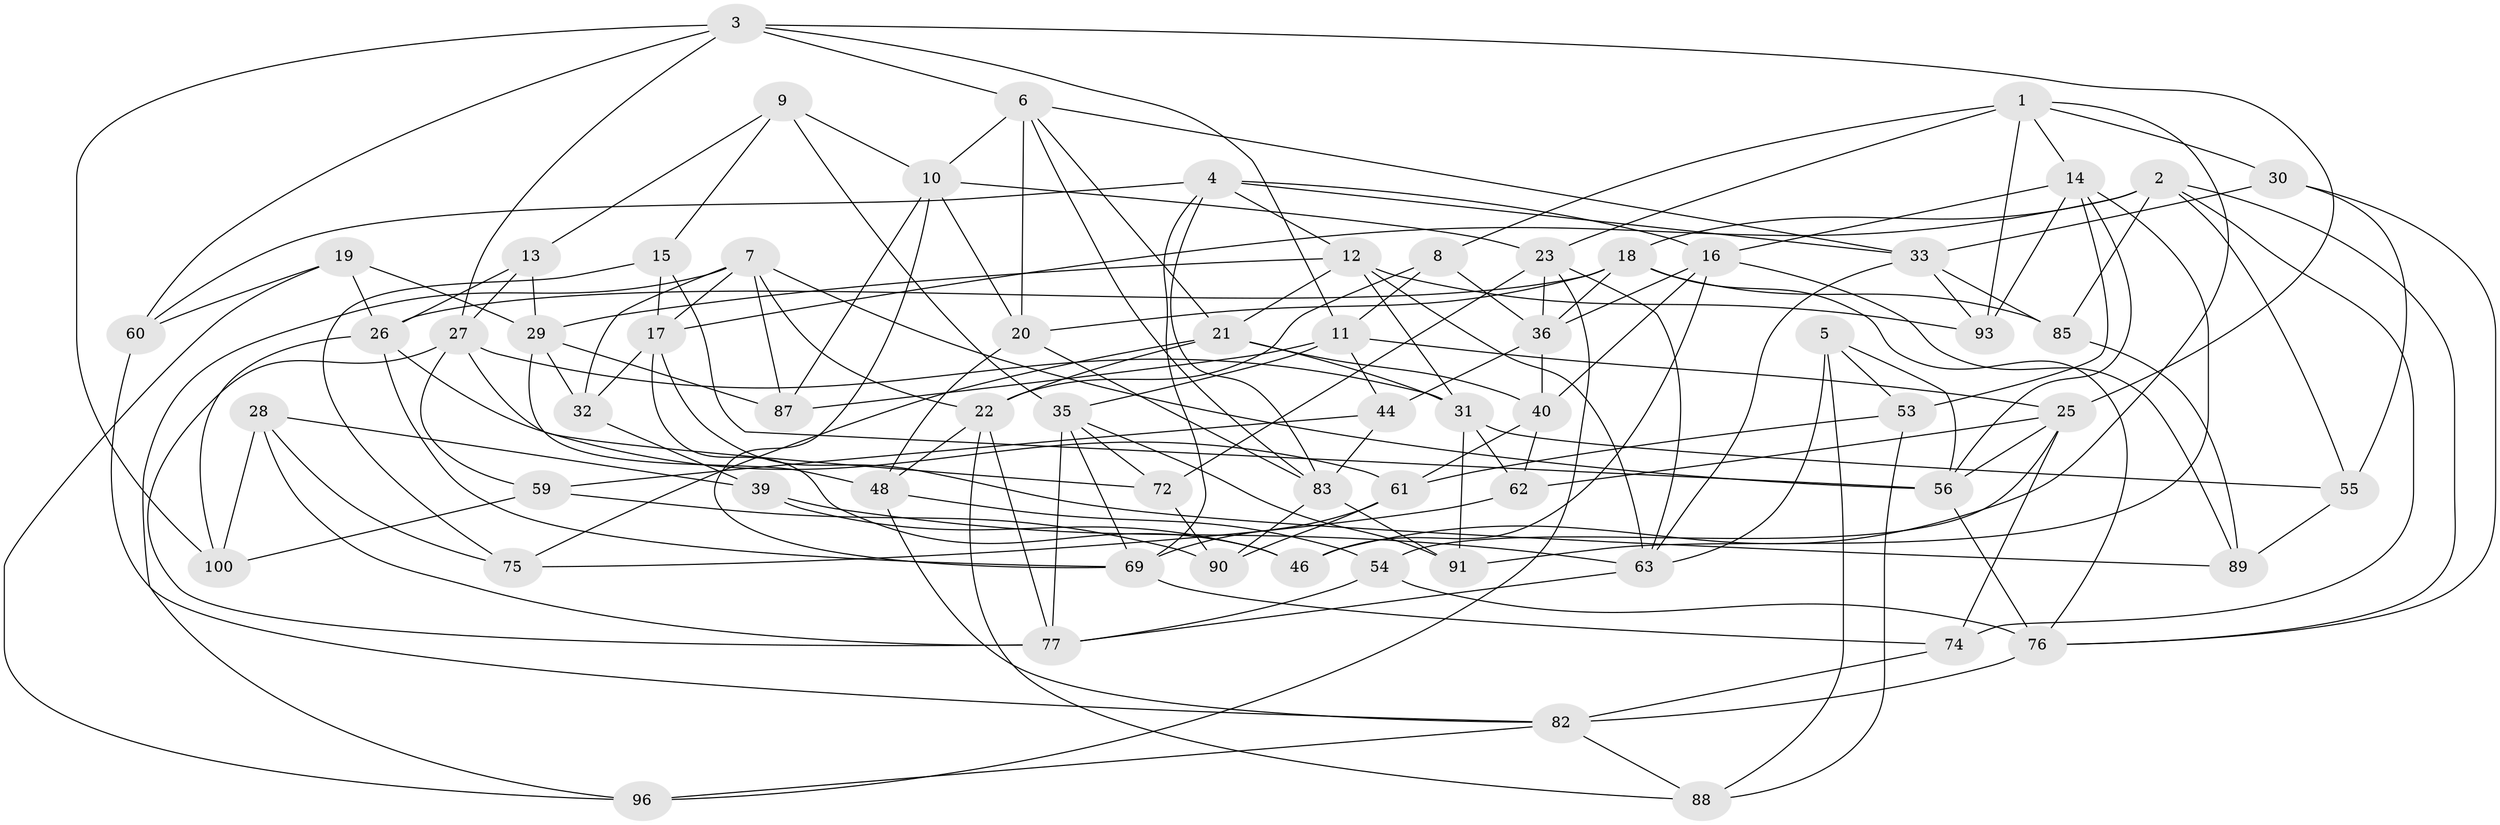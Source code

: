 // original degree distribution, {4: 1.0}
// Generated by graph-tools (version 1.1) at 2025/39/02/21/25 10:39:01]
// undirected, 65 vertices, 163 edges
graph export_dot {
graph [start="1"]
  node [color=gray90,style=filled];
  1 [super="+65"];
  2 [super="+64"];
  3 [super="+95"];
  4 [super="+80"];
  5;
  6 [super="+49"];
  7 [super="+41"];
  8;
  9;
  10 [super="+57"];
  11 [super="+34"];
  12 [super="+50"];
  13;
  14 [super="+68"];
  15;
  16 [super="+47"];
  17 [super="+98"];
  18 [super="+51"];
  19;
  20 [super="+45"];
  21 [super="+24"];
  22 [super="+42"];
  23 [super="+66"];
  25 [super="+38"];
  26 [super="+99"];
  27 [super="+52"];
  28;
  29 [super="+78"];
  30;
  31 [super="+37"];
  32;
  33 [super="+43"];
  35 [super="+86"];
  36 [super="+73"];
  39;
  40 [super="+70"];
  44;
  46;
  48 [super="+67"];
  53;
  54;
  55;
  56 [super="+58"];
  59;
  60;
  61 [super="+84"];
  62;
  63 [super="+81"];
  69 [super="+71"];
  72;
  74;
  75;
  76 [super="+79"];
  77 [super="+94"];
  82 [super="+97"];
  83 [super="+92"];
  85;
  87;
  88;
  89;
  90;
  91;
  93;
  96;
  100;
  1 -- 14;
  1 -- 8;
  1 -- 23;
  1 -- 93;
  1 -- 46;
  1 -- 30;
  2 -- 17;
  2 -- 76;
  2 -- 85;
  2 -- 74;
  2 -- 55;
  2 -- 18;
  3 -- 11;
  3 -- 60;
  3 -- 27;
  3 -- 100;
  3 -- 25;
  3 -- 6;
  4 -- 60;
  4 -- 33;
  4 -- 16;
  4 -- 69;
  4 -- 83;
  4 -- 12;
  5 -- 53;
  5 -- 63;
  5 -- 88;
  5 -- 56;
  6 -- 33;
  6 -- 83;
  6 -- 21;
  6 -- 20;
  6 -- 10;
  7 -- 32;
  7 -- 87;
  7 -- 22;
  7 -- 96;
  7 -- 17;
  7 -- 56;
  8 -- 22;
  8 -- 36;
  8 -- 11;
  9 -- 13;
  9 -- 15;
  9 -- 35;
  9 -- 10;
  10 -- 23;
  10 -- 87;
  10 -- 69;
  10 -- 20;
  11 -- 35;
  11 -- 87;
  11 -- 44;
  11 -- 25;
  12 -- 29;
  12 -- 93;
  12 -- 31;
  12 -- 63;
  12 -- 21;
  13 -- 26;
  13 -- 27;
  13 -- 29;
  14 -- 91;
  14 -- 93;
  14 -- 53;
  14 -- 16;
  14 -- 56;
  15 -- 56;
  15 -- 75;
  15 -- 17;
  16 -- 36;
  16 -- 46;
  16 -- 89;
  16 -- 40;
  17 -- 32;
  17 -- 46;
  17 -- 89;
  18 -- 26;
  18 -- 20;
  18 -- 76;
  18 -- 85;
  18 -- 36;
  19 -- 96;
  19 -- 60;
  19 -- 29;
  19 -- 26;
  20 -- 83;
  20 -- 48 [weight=2];
  21 -- 40;
  21 -- 75;
  21 -- 31;
  21 -- 22;
  22 -- 48;
  22 -- 88;
  22 -- 77;
  23 -- 72;
  23 -- 96;
  23 -- 63;
  23 -- 36;
  25 -- 62;
  25 -- 54;
  25 -- 56;
  25 -- 74;
  26 -- 100;
  26 -- 61;
  26 -- 69;
  27 -- 59;
  27 -- 72;
  27 -- 31;
  27 -- 77;
  28 -- 75;
  28 -- 100;
  28 -- 39;
  28 -- 77;
  29 -- 87;
  29 -- 32;
  29 -- 48;
  30 -- 55;
  30 -- 33;
  30 -- 76;
  31 -- 91;
  31 -- 55;
  31 -- 62;
  32 -- 39;
  33 -- 93;
  33 -- 85;
  33 -- 63;
  35 -- 91;
  35 -- 72;
  35 -- 69;
  35 -- 77;
  36 -- 44;
  36 -- 40;
  39 -- 46;
  39 -- 63;
  40 -- 61 [weight=2];
  40 -- 62;
  44 -- 59;
  44 -- 83;
  48 -- 82;
  48 -- 54;
  53 -- 88;
  53 -- 61;
  54 -- 77;
  54 -- 76;
  55 -- 89;
  56 -- 76;
  59 -- 90;
  59 -- 100;
  60 -- 82;
  61 -- 90;
  61 -- 69;
  62 -- 75;
  63 -- 77;
  69 -- 74;
  72 -- 90;
  74 -- 82;
  76 -- 82;
  82 -- 96;
  82 -- 88;
  83 -- 91;
  83 -- 90;
  85 -- 89;
}
